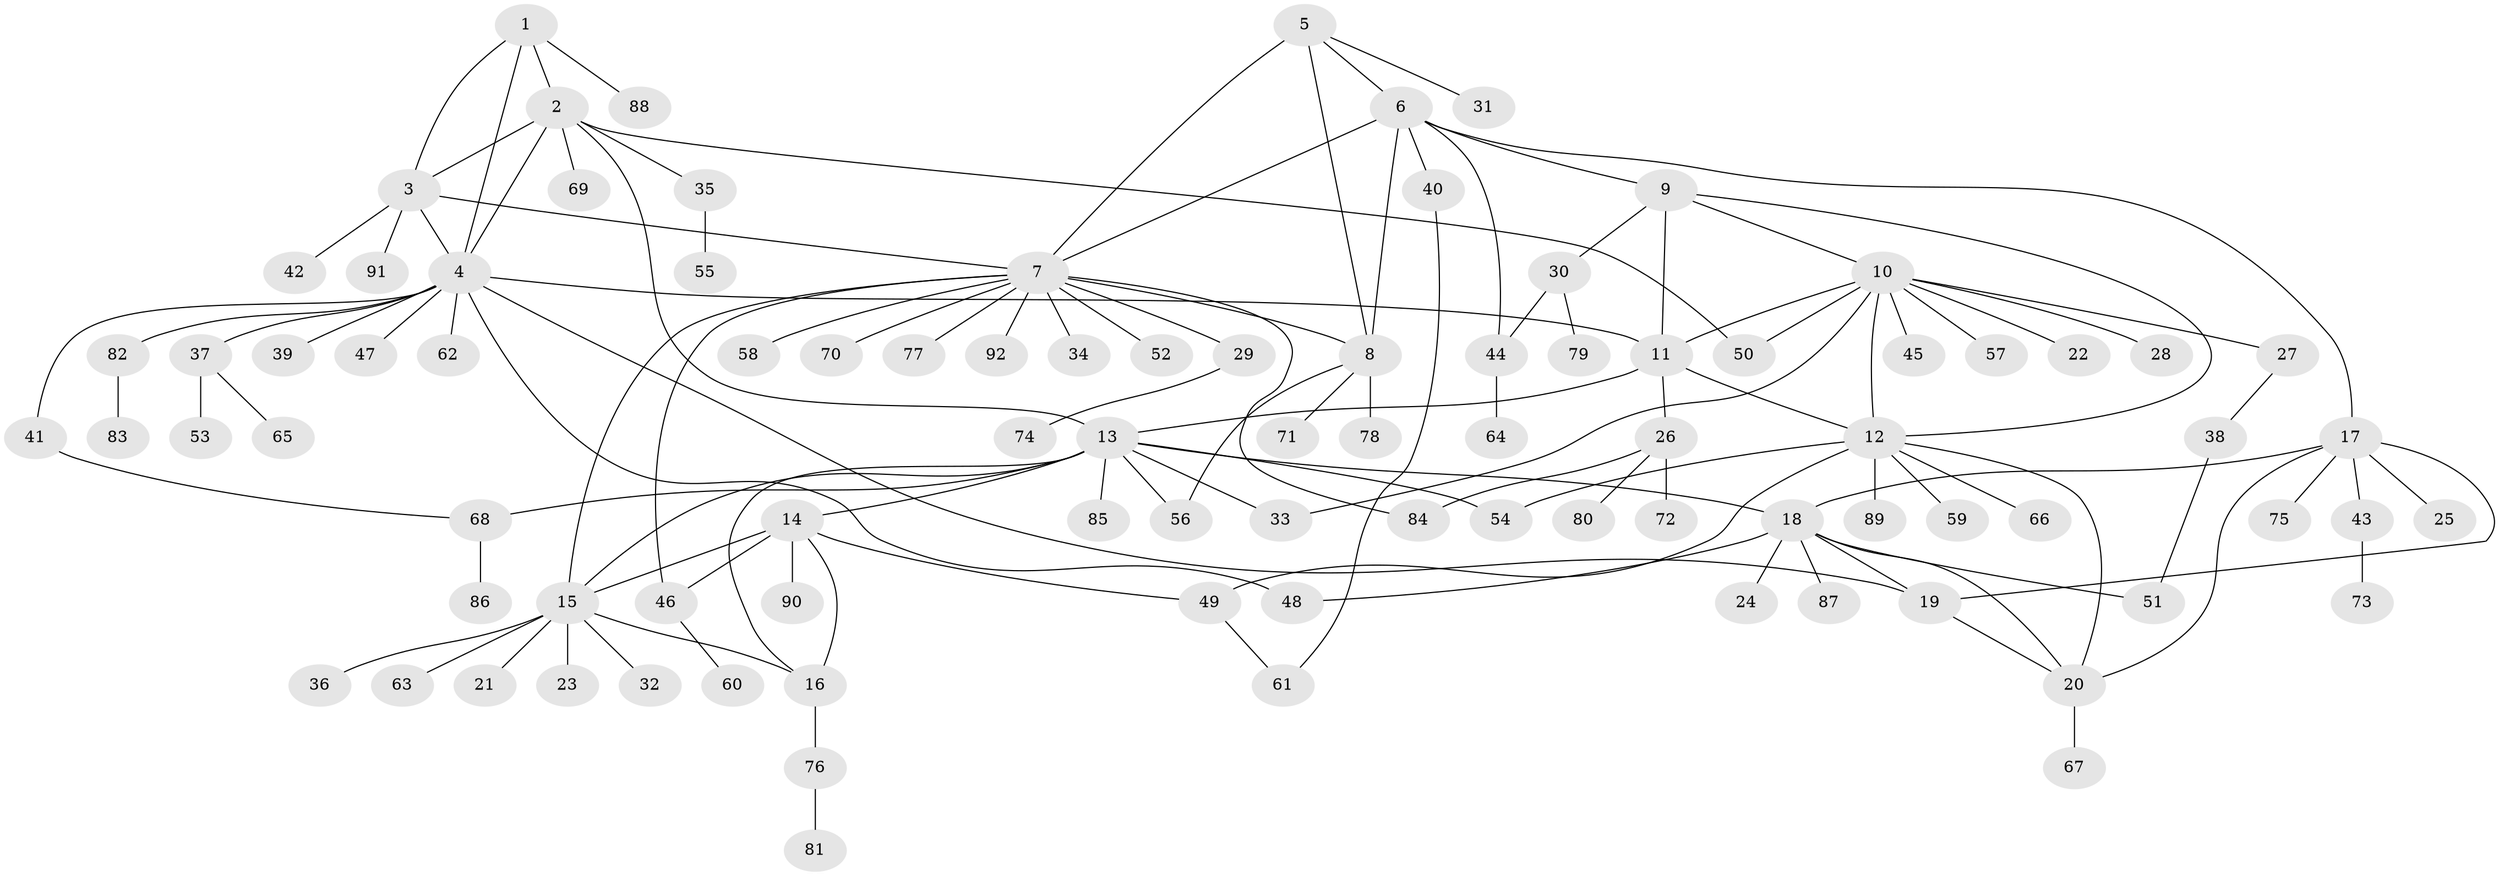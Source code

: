 // coarse degree distribution, {5: 0.06521739130434782, 3: 0.08695652173913043, 9: 0.06521739130434782, 8: 0.021739130434782608, 12: 0.043478260869565216, 1: 0.4782608695652174, 2: 0.2391304347826087}
// Generated by graph-tools (version 1.1) at 2025/19/03/04/25 18:19:47]
// undirected, 92 vertices, 124 edges
graph export_dot {
graph [start="1"]
  node [color=gray90,style=filled];
  1;
  2;
  3;
  4;
  5;
  6;
  7;
  8;
  9;
  10;
  11;
  12;
  13;
  14;
  15;
  16;
  17;
  18;
  19;
  20;
  21;
  22;
  23;
  24;
  25;
  26;
  27;
  28;
  29;
  30;
  31;
  32;
  33;
  34;
  35;
  36;
  37;
  38;
  39;
  40;
  41;
  42;
  43;
  44;
  45;
  46;
  47;
  48;
  49;
  50;
  51;
  52;
  53;
  54;
  55;
  56;
  57;
  58;
  59;
  60;
  61;
  62;
  63;
  64;
  65;
  66;
  67;
  68;
  69;
  70;
  71;
  72;
  73;
  74;
  75;
  76;
  77;
  78;
  79;
  80;
  81;
  82;
  83;
  84;
  85;
  86;
  87;
  88;
  89;
  90;
  91;
  92;
  1 -- 2;
  1 -- 3;
  1 -- 4;
  1 -- 88;
  2 -- 3;
  2 -- 4;
  2 -- 13;
  2 -- 35;
  2 -- 50;
  2 -- 69;
  3 -- 4;
  3 -- 7;
  3 -- 42;
  3 -- 91;
  4 -- 11;
  4 -- 19;
  4 -- 37;
  4 -- 39;
  4 -- 41;
  4 -- 47;
  4 -- 48;
  4 -- 62;
  4 -- 82;
  5 -- 6;
  5 -- 7;
  5 -- 8;
  5 -- 31;
  6 -- 7;
  6 -- 8;
  6 -- 9;
  6 -- 17;
  6 -- 40;
  6 -- 44;
  7 -- 8;
  7 -- 15;
  7 -- 29;
  7 -- 34;
  7 -- 46;
  7 -- 52;
  7 -- 58;
  7 -- 70;
  7 -- 77;
  7 -- 84;
  7 -- 92;
  8 -- 56;
  8 -- 71;
  8 -- 78;
  9 -- 10;
  9 -- 11;
  9 -- 12;
  9 -- 30;
  10 -- 11;
  10 -- 12;
  10 -- 22;
  10 -- 27;
  10 -- 28;
  10 -- 33;
  10 -- 45;
  10 -- 50;
  10 -- 57;
  11 -- 12;
  11 -- 13;
  11 -- 26;
  12 -- 20;
  12 -- 49;
  12 -- 54;
  12 -- 59;
  12 -- 66;
  12 -- 89;
  13 -- 14;
  13 -- 15;
  13 -- 16;
  13 -- 18;
  13 -- 33;
  13 -- 54;
  13 -- 56;
  13 -- 68;
  13 -- 85;
  14 -- 15;
  14 -- 16;
  14 -- 46;
  14 -- 49;
  14 -- 90;
  15 -- 16;
  15 -- 21;
  15 -- 23;
  15 -- 32;
  15 -- 36;
  15 -- 63;
  16 -- 76;
  17 -- 18;
  17 -- 19;
  17 -- 20;
  17 -- 25;
  17 -- 43;
  17 -- 75;
  18 -- 19;
  18 -- 20;
  18 -- 24;
  18 -- 48;
  18 -- 51;
  18 -- 87;
  19 -- 20;
  20 -- 67;
  26 -- 72;
  26 -- 80;
  26 -- 84;
  27 -- 38;
  29 -- 74;
  30 -- 44;
  30 -- 79;
  35 -- 55;
  37 -- 53;
  37 -- 65;
  38 -- 51;
  40 -- 61;
  41 -- 68;
  43 -- 73;
  44 -- 64;
  46 -- 60;
  49 -- 61;
  68 -- 86;
  76 -- 81;
  82 -- 83;
}
